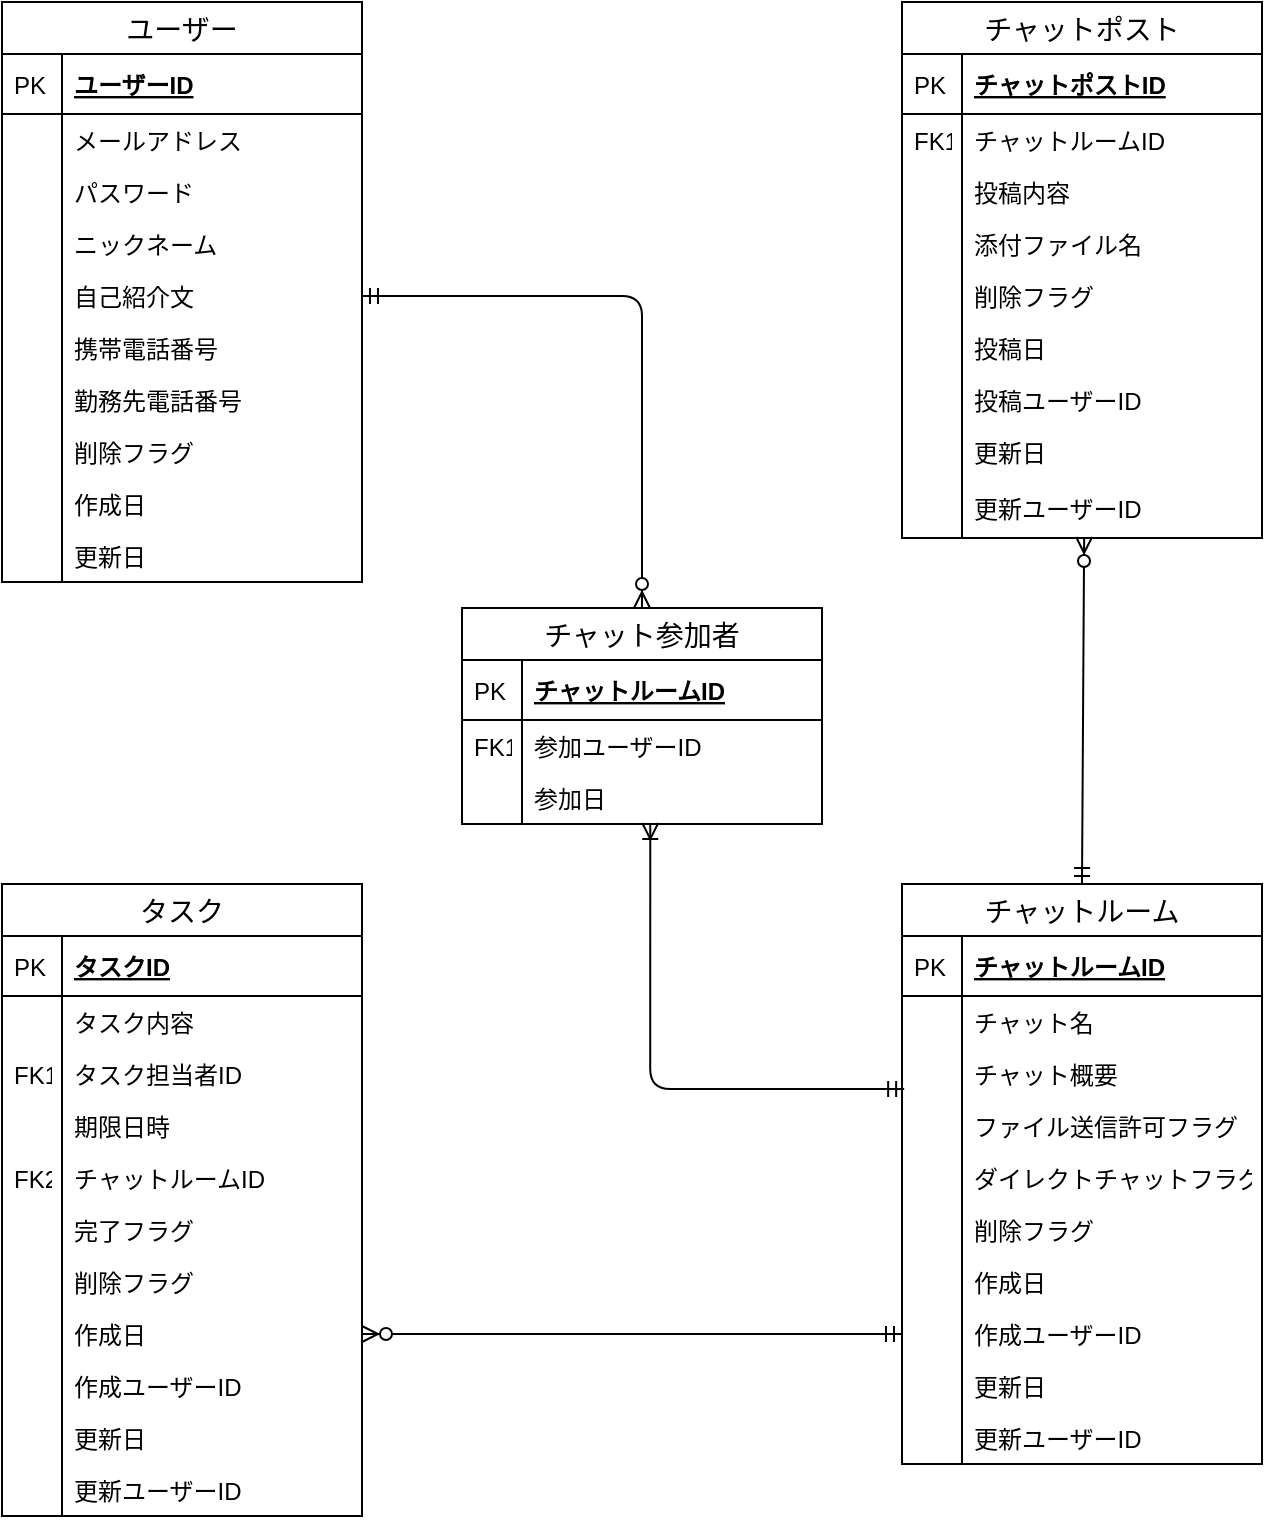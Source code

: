 <mxfile version="13.1.3">
    <diagram id="6hGFLwfOUW9BJ-s0fimq" name="Page-1">
        <mxGraphModel dx="1202" dy="880" grid="1" gridSize="10" guides="1" tooltips="1" connect="1" arrows="1" fold="1" page="1" pageScale="1" pageWidth="827" pageHeight="1169" math="0" shadow="0">
            <root>
                <mxCell id="0"/>
                <mxCell id="1" parent="0"/>
                <mxCell id="fFeSc8yLZqjDh52FjGIH-72" value="タスク" style="swimlane;fontStyle=0;childLayout=stackLayout;horizontal=1;startSize=26;horizontalStack=0;resizeParent=1;resizeParentMax=0;resizeLast=0;collapsible=1;marginBottom=0;align=center;fontSize=14;labelBackgroundColor=none;fillColor=none;" parent="1" vertex="1">
                    <mxGeometry x="100" y="600" width="180" height="316" as="geometry"/>
                </mxCell>
                <mxCell id="fFeSc8yLZqjDh52FjGIH-73" value="タスクID" style="shape=partialRectangle;top=0;left=0;right=0;bottom=1;align=left;verticalAlign=middle;fillColor=none;spacingLeft=34;spacingRight=4;overflow=hidden;rotatable=0;points=[[0,0.5],[1,0.5]];portConstraint=eastwest;dropTarget=0;fontStyle=5;fontSize=12;" parent="fFeSc8yLZqjDh52FjGIH-72" vertex="1">
                    <mxGeometry y="26" width="180" height="30" as="geometry"/>
                </mxCell>
                <mxCell id="fFeSc8yLZqjDh52FjGIH-74" value="PK" style="shape=partialRectangle;top=0;left=0;bottom=0;fillColor=none;align=left;verticalAlign=middle;spacingLeft=4;spacingRight=4;overflow=hidden;rotatable=0;points=[];portConstraint=eastwest;part=1;fontSize=12;" parent="fFeSc8yLZqjDh52FjGIH-73" vertex="1" connectable="0">
                    <mxGeometry width="30" height="30" as="geometry"/>
                </mxCell>
                <mxCell id="fFeSc8yLZqjDh52FjGIH-75" value="タスク内容" style="shape=partialRectangle;top=0;left=0;right=0;bottom=0;align=left;verticalAlign=top;fillColor=none;spacingLeft=34;spacingRight=4;overflow=hidden;rotatable=0;points=[[0,0.5],[1,0.5]];portConstraint=eastwest;dropTarget=0;fontSize=12;" parent="fFeSc8yLZqjDh52FjGIH-72" vertex="1">
                    <mxGeometry y="56" width="180" height="26" as="geometry"/>
                </mxCell>
                <mxCell id="fFeSc8yLZqjDh52FjGIH-76" value="" style="shape=partialRectangle;top=0;left=0;bottom=0;fillColor=none;align=left;verticalAlign=top;spacingLeft=4;spacingRight=4;overflow=hidden;rotatable=0;points=[];portConstraint=eastwest;part=1;fontSize=12;" parent="fFeSc8yLZqjDh52FjGIH-75" vertex="1" connectable="0">
                    <mxGeometry width="30" height="26" as="geometry"/>
                </mxCell>
                <mxCell id="fFeSc8yLZqjDh52FjGIH-77" value="タスク担当者ID" style="shape=partialRectangle;top=0;left=0;right=0;bottom=0;align=left;verticalAlign=top;fillColor=none;spacingLeft=34;spacingRight=4;overflow=hidden;rotatable=0;points=[[0,0.5],[1,0.5]];portConstraint=eastwest;dropTarget=0;fontSize=12;" parent="fFeSc8yLZqjDh52FjGIH-72" vertex="1">
                    <mxGeometry y="82" width="180" height="26" as="geometry"/>
                </mxCell>
                <mxCell id="fFeSc8yLZqjDh52FjGIH-78" value="FK1" style="shape=partialRectangle;top=0;left=0;bottom=0;fillColor=none;align=left;verticalAlign=top;spacingLeft=4;spacingRight=4;overflow=hidden;rotatable=0;points=[];portConstraint=eastwest;part=1;fontSize=12;" parent="fFeSc8yLZqjDh52FjGIH-77" vertex="1" connectable="0">
                    <mxGeometry width="30" height="26" as="geometry"/>
                </mxCell>
                <mxCell id="fFeSc8yLZqjDh52FjGIH-79" value="期限日時" style="shape=partialRectangle;top=0;left=0;right=0;bottom=0;align=left;verticalAlign=top;fillColor=none;spacingLeft=34;spacingRight=4;overflow=hidden;rotatable=0;points=[[0,0.5],[1,0.5]];portConstraint=eastwest;dropTarget=0;fontSize=12;" parent="fFeSc8yLZqjDh52FjGIH-72" vertex="1">
                    <mxGeometry y="108" width="180" height="26" as="geometry"/>
                </mxCell>
                <mxCell id="fFeSc8yLZqjDh52FjGIH-80" value="" style="shape=partialRectangle;top=0;left=0;bottom=0;fillColor=none;align=left;verticalAlign=top;spacingLeft=4;spacingRight=4;overflow=hidden;rotatable=0;points=[];portConstraint=eastwest;part=1;fontSize=12;" parent="fFeSc8yLZqjDh52FjGIH-79" vertex="1" connectable="0">
                    <mxGeometry width="30" height="26" as="geometry"/>
                </mxCell>
                <mxCell id="fFeSc8yLZqjDh52FjGIH-83" value="チャットルームID" style="shape=partialRectangle;top=0;left=0;right=0;bottom=0;align=left;verticalAlign=top;fillColor=none;spacingLeft=34;spacingRight=4;overflow=hidden;rotatable=0;points=[[0,0.5],[1,0.5]];portConstraint=eastwest;dropTarget=0;fontSize=12;" parent="fFeSc8yLZqjDh52FjGIH-72" vertex="1">
                    <mxGeometry y="134" width="180" height="26" as="geometry"/>
                </mxCell>
                <mxCell id="fFeSc8yLZqjDh52FjGIH-84" value="FK2" style="shape=partialRectangle;top=0;left=0;bottom=0;fillColor=none;align=left;verticalAlign=top;spacingLeft=4;spacingRight=4;overflow=hidden;rotatable=0;points=[];portConstraint=eastwest;part=1;fontSize=12;" parent="fFeSc8yLZqjDh52FjGIH-83" vertex="1" connectable="0">
                    <mxGeometry width="30" height="26" as="geometry"/>
                </mxCell>
                <mxCell id="fFeSc8yLZqjDh52FjGIH-85" value="完了フラグ" style="shape=partialRectangle;top=0;left=0;right=0;bottom=0;align=left;verticalAlign=top;fillColor=none;spacingLeft=34;spacingRight=4;overflow=hidden;rotatable=0;points=[[0,0.5],[1,0.5]];portConstraint=eastwest;dropTarget=0;fontSize=12;" parent="fFeSc8yLZqjDh52FjGIH-72" vertex="1">
                    <mxGeometry y="160" width="180" height="26" as="geometry"/>
                </mxCell>
                <mxCell id="fFeSc8yLZqjDh52FjGIH-86" value="" style="shape=partialRectangle;top=0;left=0;bottom=0;fillColor=none;align=left;verticalAlign=top;spacingLeft=4;spacingRight=4;overflow=hidden;rotatable=0;points=[];portConstraint=eastwest;part=1;fontSize=12;" parent="fFeSc8yLZqjDh52FjGIH-85" vertex="1" connectable="0">
                    <mxGeometry width="30" height="26" as="geometry"/>
                </mxCell>
                <mxCell id="fFeSc8yLZqjDh52FjGIH-87" value="削除フラグ" style="shape=partialRectangle;top=0;left=0;right=0;bottom=0;align=left;verticalAlign=top;fillColor=none;spacingLeft=34;spacingRight=4;overflow=hidden;rotatable=0;points=[[0,0.5],[1,0.5]];portConstraint=eastwest;dropTarget=0;fontSize=12;" parent="fFeSc8yLZqjDh52FjGIH-72" vertex="1">
                    <mxGeometry y="186" width="180" height="26" as="geometry"/>
                </mxCell>
                <mxCell id="fFeSc8yLZqjDh52FjGIH-88" value="" style="shape=partialRectangle;top=0;left=0;bottom=0;fillColor=none;align=left;verticalAlign=top;spacingLeft=4;spacingRight=4;overflow=hidden;rotatable=0;points=[];portConstraint=eastwest;part=1;fontSize=12;" parent="fFeSc8yLZqjDh52FjGIH-87" vertex="1" connectable="0">
                    <mxGeometry width="30" height="26" as="geometry"/>
                </mxCell>
                <mxCell id="fFeSc8yLZqjDh52FjGIH-89" value="作成日" style="shape=partialRectangle;top=0;left=0;right=0;bottom=0;align=left;verticalAlign=top;fillColor=none;spacingLeft=34;spacingRight=4;overflow=hidden;rotatable=0;points=[[0,0.5],[1,0.5]];portConstraint=eastwest;dropTarget=0;fontSize=12;" parent="fFeSc8yLZqjDh52FjGIH-72" vertex="1">
                    <mxGeometry y="212" width="180" height="26" as="geometry"/>
                </mxCell>
                <mxCell id="fFeSc8yLZqjDh52FjGIH-90" value="" style="shape=partialRectangle;top=0;left=0;bottom=0;fillColor=none;align=left;verticalAlign=top;spacingLeft=4;spacingRight=4;overflow=hidden;rotatable=0;points=[];portConstraint=eastwest;part=1;fontSize=12;" parent="fFeSc8yLZqjDh52FjGIH-89" vertex="1" connectable="0">
                    <mxGeometry width="30" height="26" as="geometry"/>
                </mxCell>
                <mxCell id="fFeSc8yLZqjDh52FjGIH-91" value="作成ユーザーID" style="shape=partialRectangle;top=0;left=0;right=0;bottom=0;align=left;verticalAlign=top;fillColor=none;spacingLeft=34;spacingRight=4;overflow=hidden;rotatable=0;points=[[0,0.5],[1,0.5]];portConstraint=eastwest;dropTarget=0;fontSize=12;" parent="fFeSc8yLZqjDh52FjGIH-72" vertex="1">
                    <mxGeometry y="238" width="180" height="26" as="geometry"/>
                </mxCell>
                <mxCell id="fFeSc8yLZqjDh52FjGIH-92" value="" style="shape=partialRectangle;top=0;left=0;bottom=0;fillColor=none;align=left;verticalAlign=top;spacingLeft=4;spacingRight=4;overflow=hidden;rotatable=0;points=[];portConstraint=eastwest;part=1;fontSize=12;" parent="fFeSc8yLZqjDh52FjGIH-91" vertex="1" connectable="0">
                    <mxGeometry width="30" height="26" as="geometry"/>
                </mxCell>
                <mxCell id="fFeSc8yLZqjDh52FjGIH-93" value="更新日" style="shape=partialRectangle;top=0;left=0;right=0;bottom=0;align=left;verticalAlign=top;fillColor=none;spacingLeft=34;spacingRight=4;overflow=hidden;rotatable=0;points=[[0,0.5],[1,0.5]];portConstraint=eastwest;dropTarget=0;fontSize=12;" parent="fFeSc8yLZqjDh52FjGIH-72" vertex="1">
                    <mxGeometry y="264" width="180" height="26" as="geometry"/>
                </mxCell>
                <mxCell id="fFeSc8yLZqjDh52FjGIH-94" value="" style="shape=partialRectangle;top=0;left=0;bottom=0;fillColor=none;align=left;verticalAlign=top;spacingLeft=4;spacingRight=4;overflow=hidden;rotatable=0;points=[];portConstraint=eastwest;part=1;fontSize=12;" parent="fFeSc8yLZqjDh52FjGIH-93" vertex="1" connectable="0">
                    <mxGeometry width="30" height="26" as="geometry"/>
                </mxCell>
                <mxCell id="fFeSc8yLZqjDh52FjGIH-95" value="更新ユーザーID" style="shape=partialRectangle;top=0;left=0;right=0;bottom=0;align=left;verticalAlign=top;fillColor=none;spacingLeft=34;spacingRight=4;overflow=hidden;rotatable=0;points=[[0,0.5],[1,0.5]];portConstraint=eastwest;dropTarget=0;fontSize=12;" parent="fFeSc8yLZqjDh52FjGIH-72" vertex="1">
                    <mxGeometry y="290" width="180" height="26" as="geometry"/>
                </mxCell>
                <mxCell id="fFeSc8yLZqjDh52FjGIH-96" value="" style="shape=partialRectangle;top=0;left=0;bottom=0;fillColor=none;align=left;verticalAlign=top;spacingLeft=4;spacingRight=4;overflow=hidden;rotatable=0;points=[];portConstraint=eastwest;part=1;fontSize=12;" parent="fFeSc8yLZqjDh52FjGIH-95" vertex="1" connectable="0">
                    <mxGeometry width="30" height="26" as="geometry"/>
                </mxCell>
                <mxCell id="fFeSc8yLZqjDh52FjGIH-50" value="チャットルーム" style="swimlane;fontStyle=0;childLayout=stackLayout;horizontal=1;startSize=26;horizontalStack=0;resizeParent=1;resizeParentMax=0;resizeLast=0;collapsible=1;marginBottom=0;align=center;fontSize=14;labelBackgroundColor=none;fillColor=none;" parent="1" vertex="1">
                    <mxGeometry x="550" y="600" width="180" height="290" as="geometry"/>
                </mxCell>
                <mxCell id="fFeSc8yLZqjDh52FjGIH-51" value="チャットルームID" style="shape=partialRectangle;top=0;left=0;right=0;bottom=1;align=left;verticalAlign=middle;fillColor=none;spacingLeft=34;spacingRight=4;overflow=hidden;rotatable=0;points=[[0,0.5],[1,0.5]];portConstraint=eastwest;dropTarget=0;fontStyle=5;fontSize=12;" parent="fFeSc8yLZqjDh52FjGIH-50" vertex="1">
                    <mxGeometry y="26" width="180" height="30" as="geometry"/>
                </mxCell>
                <mxCell id="fFeSc8yLZqjDh52FjGIH-52" value="PK" style="shape=partialRectangle;top=0;left=0;bottom=0;fillColor=none;align=left;verticalAlign=middle;spacingLeft=4;spacingRight=4;overflow=hidden;rotatable=0;points=[];portConstraint=eastwest;part=1;fontSize=12;" parent="fFeSc8yLZqjDh52FjGIH-51" vertex="1" connectable="0">
                    <mxGeometry width="30" height="30" as="geometry"/>
                </mxCell>
                <mxCell id="fFeSc8yLZqjDh52FjGIH-53" value="チャット名" style="shape=partialRectangle;top=0;left=0;right=0;bottom=0;align=left;verticalAlign=top;fillColor=none;spacingLeft=34;spacingRight=4;overflow=hidden;rotatable=0;points=[[0,0.5],[1,0.5]];portConstraint=eastwest;dropTarget=0;fontSize=12;" parent="fFeSc8yLZqjDh52FjGIH-50" vertex="1">
                    <mxGeometry y="56" width="180" height="26" as="geometry"/>
                </mxCell>
                <mxCell id="fFeSc8yLZqjDh52FjGIH-54" value="" style="shape=partialRectangle;top=0;left=0;bottom=0;fillColor=none;align=left;verticalAlign=top;spacingLeft=4;spacingRight=4;overflow=hidden;rotatable=0;points=[];portConstraint=eastwest;part=1;fontSize=12;" parent="fFeSc8yLZqjDh52FjGIH-53" vertex="1" connectable="0">
                    <mxGeometry width="30" height="26" as="geometry"/>
                </mxCell>
                <mxCell id="fFeSc8yLZqjDh52FjGIH-55" value="チャット概要" style="shape=partialRectangle;top=0;left=0;right=0;bottom=0;align=left;verticalAlign=top;fillColor=none;spacingLeft=34;spacingRight=4;overflow=hidden;rotatable=0;points=[[0,0.5],[1,0.5]];portConstraint=eastwest;dropTarget=0;fontSize=12;" parent="fFeSc8yLZqjDh52FjGIH-50" vertex="1">
                    <mxGeometry y="82" width="180" height="26" as="geometry"/>
                </mxCell>
                <mxCell id="fFeSc8yLZqjDh52FjGIH-56" value="" style="shape=partialRectangle;top=0;left=0;bottom=0;fillColor=none;align=left;verticalAlign=top;spacingLeft=4;spacingRight=4;overflow=hidden;rotatable=0;points=[];portConstraint=eastwest;part=1;fontSize=12;" parent="fFeSc8yLZqjDh52FjGIH-55" vertex="1" connectable="0">
                    <mxGeometry width="30" height="26" as="geometry"/>
                </mxCell>
                <mxCell id="fFeSc8yLZqjDh52FjGIH-57" value="ファイル送信許可フラグ" style="shape=partialRectangle;top=0;left=0;right=0;bottom=0;align=left;verticalAlign=top;fillColor=none;spacingLeft=34;spacingRight=4;overflow=hidden;rotatable=0;points=[[0,0.5],[1,0.5]];portConstraint=eastwest;dropTarget=0;fontSize=12;" parent="fFeSc8yLZqjDh52FjGIH-50" vertex="1">
                    <mxGeometry y="108" width="180" height="26" as="geometry"/>
                </mxCell>
                <mxCell id="fFeSc8yLZqjDh52FjGIH-58" value="" style="shape=partialRectangle;top=0;left=0;bottom=0;fillColor=none;align=left;verticalAlign=top;spacingLeft=4;spacingRight=4;overflow=hidden;rotatable=0;points=[];portConstraint=eastwest;part=1;fontSize=12;" parent="fFeSc8yLZqjDh52FjGIH-57" vertex="1" connectable="0">
                    <mxGeometry width="30" height="26" as="geometry"/>
                </mxCell>
                <mxCell id="fFeSc8yLZqjDh52FjGIH-62" value="ダイレクトチャットフラグ" style="shape=partialRectangle;top=0;left=0;right=0;bottom=0;align=left;verticalAlign=top;fillColor=none;spacingLeft=34;spacingRight=4;overflow=hidden;rotatable=0;points=[[0,0.5],[1,0.5]];portConstraint=eastwest;dropTarget=0;fontSize=12;" parent="fFeSc8yLZqjDh52FjGIH-50" vertex="1">
                    <mxGeometry y="134" width="180" height="26" as="geometry"/>
                </mxCell>
                <mxCell id="fFeSc8yLZqjDh52FjGIH-63" value="" style="shape=partialRectangle;top=0;left=0;bottom=0;fillColor=none;align=left;verticalAlign=top;spacingLeft=4;spacingRight=4;overflow=hidden;rotatable=0;points=[];portConstraint=eastwest;part=1;fontSize=12;" parent="fFeSc8yLZqjDh52FjGIH-62" vertex="1" connectable="0">
                    <mxGeometry width="30" height="26" as="geometry"/>
                </mxCell>
                <mxCell id="fFeSc8yLZqjDh52FjGIH-97" value="削除フラグ" style="shape=partialRectangle;top=0;left=0;right=0;bottom=0;align=left;verticalAlign=top;fillColor=none;spacingLeft=34;spacingRight=4;overflow=hidden;rotatable=0;points=[[0,0.5],[1,0.5]];portConstraint=eastwest;dropTarget=0;fontSize=12;" parent="fFeSc8yLZqjDh52FjGIH-50" vertex="1">
                    <mxGeometry y="160" width="180" height="26" as="geometry"/>
                </mxCell>
                <mxCell id="fFeSc8yLZqjDh52FjGIH-98" value="" style="shape=partialRectangle;top=0;left=0;bottom=0;fillColor=none;align=left;verticalAlign=top;spacingLeft=4;spacingRight=4;overflow=hidden;rotatable=0;points=[];portConstraint=eastwest;part=1;fontSize=12;" parent="fFeSc8yLZqjDh52FjGIH-97" vertex="1" connectable="0">
                    <mxGeometry width="30" height="26" as="geometry"/>
                </mxCell>
                <mxCell id="fFeSc8yLZqjDh52FjGIH-99" value="作成日" style="shape=partialRectangle;top=0;left=0;right=0;bottom=0;align=left;verticalAlign=top;fillColor=none;spacingLeft=34;spacingRight=4;overflow=hidden;rotatable=0;points=[[0,0.5],[1,0.5]];portConstraint=eastwest;dropTarget=0;fontSize=12;" parent="fFeSc8yLZqjDh52FjGIH-50" vertex="1">
                    <mxGeometry y="186" width="180" height="26" as="geometry"/>
                </mxCell>
                <mxCell id="fFeSc8yLZqjDh52FjGIH-100" value="" style="shape=partialRectangle;top=0;left=0;bottom=0;fillColor=none;align=left;verticalAlign=top;spacingLeft=4;spacingRight=4;overflow=hidden;rotatable=0;points=[];portConstraint=eastwest;part=1;fontSize=12;" parent="fFeSc8yLZqjDh52FjGIH-99" vertex="1" connectable="0">
                    <mxGeometry width="30" height="26" as="geometry"/>
                </mxCell>
                <mxCell id="fFeSc8yLZqjDh52FjGIH-101" value="作成ユーザーID" style="shape=partialRectangle;top=0;left=0;right=0;bottom=0;align=left;verticalAlign=top;fillColor=none;spacingLeft=34;spacingRight=4;overflow=hidden;rotatable=0;points=[[0,0.5],[1,0.5]];portConstraint=eastwest;dropTarget=0;fontSize=12;" parent="fFeSc8yLZqjDh52FjGIH-50" vertex="1">
                    <mxGeometry y="212" width="180" height="26" as="geometry"/>
                </mxCell>
                <mxCell id="fFeSc8yLZqjDh52FjGIH-102" value="" style="shape=partialRectangle;top=0;left=0;bottom=0;fillColor=none;align=left;verticalAlign=top;spacingLeft=4;spacingRight=4;overflow=hidden;rotatable=0;points=[];portConstraint=eastwest;part=1;fontSize=12;" parent="fFeSc8yLZqjDh52FjGIH-101" vertex="1" connectable="0">
                    <mxGeometry width="30" height="26" as="geometry"/>
                </mxCell>
                <mxCell id="fFeSc8yLZqjDh52FjGIH-103" value="更新日" style="shape=partialRectangle;top=0;left=0;right=0;bottom=0;align=left;verticalAlign=top;fillColor=none;spacingLeft=34;spacingRight=4;overflow=hidden;rotatable=0;points=[[0,0.5],[1,0.5]];portConstraint=eastwest;dropTarget=0;fontSize=12;" parent="fFeSc8yLZqjDh52FjGIH-50" vertex="1">
                    <mxGeometry y="238" width="180" height="26" as="geometry"/>
                </mxCell>
                <mxCell id="fFeSc8yLZqjDh52FjGIH-104" value="" style="shape=partialRectangle;top=0;left=0;bottom=0;fillColor=none;align=left;verticalAlign=top;spacingLeft=4;spacingRight=4;overflow=hidden;rotatable=0;points=[];portConstraint=eastwest;part=1;fontSize=12;" parent="fFeSc8yLZqjDh52FjGIH-103" vertex="1" connectable="0">
                    <mxGeometry width="30" height="26" as="geometry"/>
                </mxCell>
                <mxCell id="fFeSc8yLZqjDh52FjGIH-105" value="更新ユーザーID" style="shape=partialRectangle;top=0;left=0;right=0;bottom=0;align=left;verticalAlign=top;fillColor=none;spacingLeft=34;spacingRight=4;overflow=hidden;rotatable=0;points=[[0,0.5],[1,0.5]];portConstraint=eastwest;dropTarget=0;fontSize=12;" parent="fFeSc8yLZqjDh52FjGIH-50" vertex="1">
                    <mxGeometry y="264" width="180" height="26" as="geometry"/>
                </mxCell>
                <mxCell id="fFeSc8yLZqjDh52FjGIH-106" value="" style="shape=partialRectangle;top=0;left=0;bottom=0;fillColor=none;align=left;verticalAlign=top;spacingLeft=4;spacingRight=4;overflow=hidden;rotatable=0;points=[];portConstraint=eastwest;part=1;fontSize=12;" parent="fFeSc8yLZqjDh52FjGIH-105" vertex="1" connectable="0">
                    <mxGeometry width="30" height="26" as="geometry"/>
                </mxCell>
                <mxCell id="fFeSc8yLZqjDh52FjGIH-1" value="ユーザー" style="swimlane;fontStyle=0;childLayout=stackLayout;horizontal=1;startSize=26;horizontalStack=0;resizeParent=1;resizeParentMax=0;resizeLast=0;collapsible=1;marginBottom=0;align=center;fontSize=14;" parent="1" vertex="1">
                    <mxGeometry x="100" y="159" width="180" height="290" as="geometry">
                        <mxRectangle x="80" y="160" width="70" height="26" as="alternateBounds"/>
                    </mxGeometry>
                </mxCell>
                <mxCell id="fFeSc8yLZqjDh52FjGIH-2" value="ユーザーID" style="shape=partialRectangle;top=0;left=0;right=0;bottom=1;align=left;verticalAlign=middle;fillColor=none;spacingLeft=34;spacingRight=4;overflow=hidden;rotatable=0;points=[[0,0.5],[1,0.5]];portConstraint=eastwest;dropTarget=0;fontStyle=5;fontSize=12;" parent="fFeSc8yLZqjDh52FjGIH-1" vertex="1">
                    <mxGeometry y="26" width="180" height="30" as="geometry"/>
                </mxCell>
                <mxCell id="fFeSc8yLZqjDh52FjGIH-3" value="PK" style="shape=partialRectangle;top=0;left=0;bottom=0;fillColor=none;align=left;verticalAlign=middle;spacingLeft=4;spacingRight=4;overflow=hidden;rotatable=0;points=[];portConstraint=eastwest;part=1;fontSize=12;" parent="fFeSc8yLZqjDh52FjGIH-2" vertex="1" connectable="0">
                    <mxGeometry width="30" height="30" as="geometry"/>
                </mxCell>
                <mxCell id="fFeSc8yLZqjDh52FjGIH-4" value="メールアドレス" style="shape=partialRectangle;top=0;left=0;right=0;bottom=0;align=left;verticalAlign=top;fillColor=none;spacingLeft=34;spacingRight=4;overflow=hidden;rotatable=0;points=[[0,0.5],[1,0.5]];portConstraint=eastwest;dropTarget=0;fontSize=12;" parent="fFeSc8yLZqjDh52FjGIH-1" vertex="1">
                    <mxGeometry y="56" width="180" height="26" as="geometry"/>
                </mxCell>
                <mxCell id="fFeSc8yLZqjDh52FjGIH-5" value="" style="shape=partialRectangle;top=0;left=0;bottom=0;fillColor=none;align=left;verticalAlign=top;spacingLeft=4;spacingRight=4;overflow=hidden;rotatable=0;points=[];portConstraint=eastwest;part=1;fontSize=12;" parent="fFeSc8yLZqjDh52FjGIH-4" vertex="1" connectable="0">
                    <mxGeometry width="30" height="26" as="geometry"/>
                </mxCell>
                <mxCell id="fFeSc8yLZqjDh52FjGIH-20" value="パスワード" style="shape=partialRectangle;top=0;left=0;right=0;bottom=0;align=left;verticalAlign=top;fillColor=none;spacingLeft=34;spacingRight=4;overflow=hidden;rotatable=0;points=[[0,0.5],[1,0.5]];portConstraint=eastwest;dropTarget=0;fontSize=12;" parent="fFeSc8yLZqjDh52FjGIH-1" vertex="1">
                    <mxGeometry y="82" width="180" height="26" as="geometry"/>
                </mxCell>
                <mxCell id="fFeSc8yLZqjDh52FjGIH-21" value="" style="shape=partialRectangle;top=0;left=0;bottom=0;fillColor=none;align=left;verticalAlign=top;spacingLeft=4;spacingRight=4;overflow=hidden;rotatable=0;points=[];portConstraint=eastwest;part=1;fontSize=12;" parent="fFeSc8yLZqjDh52FjGIH-20" vertex="1" connectable="0">
                    <mxGeometry width="30" height="26" as="geometry"/>
                </mxCell>
                <mxCell id="fFeSc8yLZqjDh52FjGIH-6" value="ニックネーム" style="shape=partialRectangle;top=0;left=0;right=0;bottom=0;align=left;verticalAlign=top;fillColor=none;spacingLeft=34;spacingRight=4;overflow=hidden;rotatable=0;points=[[0,0.5],[1,0.5]];portConstraint=eastwest;dropTarget=0;fontSize=12;labelBackgroundColor=none;" parent="fFeSc8yLZqjDh52FjGIH-1" vertex="1">
                    <mxGeometry y="108" width="180" height="26" as="geometry"/>
                </mxCell>
                <mxCell id="fFeSc8yLZqjDh52FjGIH-7" value="" style="shape=partialRectangle;top=0;left=0;bottom=0;fillColor=none;align=left;verticalAlign=top;spacingLeft=4;spacingRight=4;overflow=hidden;rotatable=0;points=[];portConstraint=eastwest;part=1;fontSize=12;" parent="fFeSc8yLZqjDh52FjGIH-6" vertex="1" connectable="0">
                    <mxGeometry width="30" height="26" as="geometry"/>
                </mxCell>
                <mxCell id="fFeSc8yLZqjDh52FjGIH-8" value="自己紹介文" style="shape=partialRectangle;top=0;left=0;right=0;bottom=0;align=left;verticalAlign=top;fillColor=none;spacingLeft=34;spacingRight=4;overflow=hidden;rotatable=0;points=[[0,0.5],[1,0.5]];portConstraint=eastwest;dropTarget=0;fontSize=12;" parent="fFeSc8yLZqjDh52FjGIH-1" vertex="1">
                    <mxGeometry y="134" width="180" height="26" as="geometry"/>
                </mxCell>
                <mxCell id="fFeSc8yLZqjDh52FjGIH-9" value="" style="shape=partialRectangle;top=0;left=0;bottom=0;fillColor=none;align=left;verticalAlign=top;spacingLeft=4;spacingRight=4;overflow=hidden;rotatable=0;points=[];portConstraint=eastwest;part=1;fontSize=12;" parent="fFeSc8yLZqjDh52FjGIH-8" vertex="1" connectable="0">
                    <mxGeometry width="30" height="26" as="geometry"/>
                </mxCell>
                <mxCell id="fFeSc8yLZqjDh52FjGIH-14" value="携帯電話番号" style="shape=partialRectangle;top=0;left=0;right=0;bottom=0;align=left;verticalAlign=top;fillColor=none;spacingLeft=34;spacingRight=4;overflow=hidden;rotatable=0;points=[[0,0.5],[1,0.5]];portConstraint=eastwest;dropTarget=0;fontSize=12;" parent="fFeSc8yLZqjDh52FjGIH-1" vertex="1">
                    <mxGeometry y="160" width="180" height="26" as="geometry"/>
                </mxCell>
                <mxCell id="fFeSc8yLZqjDh52FjGIH-15" value="" style="shape=partialRectangle;top=0;left=0;bottom=0;fillColor=none;align=left;verticalAlign=top;spacingLeft=4;spacingRight=4;overflow=hidden;rotatable=0;points=[];portConstraint=eastwest;part=1;fontSize=12;" parent="fFeSc8yLZqjDh52FjGIH-14" vertex="1" connectable="0">
                    <mxGeometry width="30" height="26" as="geometry"/>
                </mxCell>
                <mxCell id="fFeSc8yLZqjDh52FjGIH-16" value="勤務先電話番号" style="shape=partialRectangle;top=0;left=0;right=0;bottom=0;align=left;verticalAlign=top;fillColor=none;spacingLeft=34;spacingRight=4;overflow=hidden;rotatable=0;points=[[0,0.5],[1,0.5]];portConstraint=eastwest;dropTarget=0;fontSize=12;" parent="fFeSc8yLZqjDh52FjGIH-1" vertex="1">
                    <mxGeometry y="186" width="180" height="26" as="geometry"/>
                </mxCell>
                <mxCell id="fFeSc8yLZqjDh52FjGIH-17" value="" style="shape=partialRectangle;top=0;left=0;bottom=0;fillColor=none;align=left;verticalAlign=top;spacingLeft=4;spacingRight=4;overflow=hidden;rotatable=0;points=[];portConstraint=eastwest;part=1;fontSize=12;" parent="fFeSc8yLZqjDh52FjGIH-16" vertex="1" connectable="0">
                    <mxGeometry width="30" height="26" as="geometry"/>
                </mxCell>
                <mxCell id="fFeSc8yLZqjDh52FjGIH-18" value="削除フラグ" style="shape=partialRectangle;top=0;left=0;right=0;bottom=0;align=left;verticalAlign=top;fillColor=none;spacingLeft=34;spacingRight=4;overflow=hidden;rotatable=0;points=[[0,0.5],[1,0.5]];portConstraint=eastwest;dropTarget=0;fontSize=12;" parent="fFeSc8yLZqjDh52FjGIH-1" vertex="1">
                    <mxGeometry y="212" width="180" height="26" as="geometry"/>
                </mxCell>
                <mxCell id="fFeSc8yLZqjDh52FjGIH-19" value="" style="shape=partialRectangle;top=0;left=0;bottom=0;fillColor=none;align=left;verticalAlign=top;spacingLeft=4;spacingRight=4;overflow=hidden;rotatable=0;points=[];portConstraint=eastwest;part=1;fontSize=12;" parent="fFeSc8yLZqjDh52FjGIH-18" vertex="1" connectable="0">
                    <mxGeometry width="30" height="26" as="geometry"/>
                </mxCell>
                <mxCell id="fFeSc8yLZqjDh52FjGIH-67" value="作成日" style="shape=partialRectangle;top=0;left=0;right=0;bottom=0;align=left;verticalAlign=top;fillColor=none;spacingLeft=34;spacingRight=4;overflow=hidden;rotatable=0;points=[[0,0.5],[1,0.5]];portConstraint=eastwest;dropTarget=0;fontSize=12;" parent="fFeSc8yLZqjDh52FjGIH-1" vertex="1">
                    <mxGeometry y="238" width="180" height="26" as="geometry"/>
                </mxCell>
                <mxCell id="fFeSc8yLZqjDh52FjGIH-68" value="" style="shape=partialRectangle;top=0;left=0;bottom=0;fillColor=none;align=left;verticalAlign=top;spacingLeft=4;spacingRight=4;overflow=hidden;rotatable=0;points=[];portConstraint=eastwest;part=1;fontSize=12;" parent="fFeSc8yLZqjDh52FjGIH-67" vertex="1" connectable="0">
                    <mxGeometry width="30" height="26" as="geometry"/>
                </mxCell>
                <mxCell id="fFeSc8yLZqjDh52FjGIH-69" value="更新日" style="shape=partialRectangle;top=0;left=0;right=0;bottom=0;align=left;verticalAlign=top;fillColor=none;spacingLeft=34;spacingRight=4;overflow=hidden;rotatable=0;points=[[0,0.5],[1,0.5]];portConstraint=eastwest;dropTarget=0;fontSize=12;" parent="fFeSc8yLZqjDh52FjGIH-1" vertex="1">
                    <mxGeometry y="264" width="180" height="26" as="geometry"/>
                </mxCell>
                <mxCell id="fFeSc8yLZqjDh52FjGIH-70" value="" style="shape=partialRectangle;top=0;left=0;bottom=0;fillColor=none;align=left;verticalAlign=top;spacingLeft=4;spacingRight=4;overflow=hidden;rotatable=0;points=[];portConstraint=eastwest;part=1;fontSize=12;" parent="fFeSc8yLZqjDh52FjGIH-69" vertex="1" connectable="0">
                    <mxGeometry width="30" height="26" as="geometry"/>
                </mxCell>
                <mxCell id="2" value="チャット参加者" style="swimlane;fontStyle=0;childLayout=stackLayout;horizontal=1;startSize=26;horizontalStack=0;resizeParent=1;resizeParentMax=0;resizeLast=0;collapsible=1;marginBottom=0;align=center;fontSize=14;" vertex="1" parent="1">
                    <mxGeometry x="330" y="462" width="180" height="108" as="geometry"/>
                </mxCell>
                <mxCell id="3" value="チャットルームID" style="shape=partialRectangle;top=0;left=0;right=0;bottom=1;align=left;verticalAlign=middle;fillColor=none;spacingLeft=34;spacingRight=4;overflow=hidden;rotatable=0;points=[[0,0.5],[1,0.5]];portConstraint=eastwest;dropTarget=0;fontStyle=5;fontSize=12;" vertex="1" parent="2">
                    <mxGeometry y="26" width="180" height="30" as="geometry"/>
                </mxCell>
                <mxCell id="4" value="PK" style="shape=partialRectangle;top=0;left=0;bottom=0;fillColor=none;align=left;verticalAlign=middle;spacingLeft=4;spacingRight=4;overflow=hidden;rotatable=0;points=[];portConstraint=eastwest;part=1;fontSize=12;" vertex="1" connectable="0" parent="3">
                    <mxGeometry width="30" height="30" as="geometry"/>
                </mxCell>
                <mxCell id="5" value="参加ユーザーID" style="shape=partialRectangle;top=0;left=0;right=0;bottom=0;align=left;verticalAlign=top;fillColor=none;spacingLeft=34;spacingRight=4;overflow=hidden;rotatable=0;points=[[0,0.5],[1,0.5]];portConstraint=eastwest;dropTarget=0;fontSize=12;" vertex="1" parent="2">
                    <mxGeometry y="56" width="180" height="26" as="geometry"/>
                </mxCell>
                <mxCell id="6" value="FK1" style="shape=partialRectangle;top=0;left=0;bottom=0;fillColor=none;align=left;verticalAlign=top;spacingLeft=4;spacingRight=4;overflow=hidden;rotatable=0;points=[];portConstraint=eastwest;part=1;fontSize=12;" vertex="1" connectable="0" parent="5">
                    <mxGeometry width="30" height="26" as="geometry"/>
                </mxCell>
                <mxCell id="7" value="参加日" style="shape=partialRectangle;top=0;left=0;right=0;bottom=0;align=left;verticalAlign=top;fillColor=none;spacingLeft=34;spacingRight=4;overflow=hidden;rotatable=0;points=[[0,0.5],[1,0.5]];portConstraint=eastwest;dropTarget=0;fontSize=12;" vertex="1" parent="2">
                    <mxGeometry y="82" width="180" height="26" as="geometry"/>
                </mxCell>
                <mxCell id="8" value="" style="shape=partialRectangle;top=0;left=0;bottom=0;fillColor=none;align=left;verticalAlign=top;spacingLeft=4;spacingRight=4;overflow=hidden;rotatable=0;points=[];portConstraint=eastwest;part=1;fontSize=12;" vertex="1" connectable="0" parent="7">
                    <mxGeometry width="30" height="26" as="geometry"/>
                </mxCell>
                <mxCell id="18" value="" style="edgeStyle=orthogonalEdgeStyle;fontSize=12;html=1;endArrow=ERzeroToMany;startArrow=ERmandOne;exitX=1;exitY=0.5;exitDx=0;exitDy=0;entryX=0.5;entryY=0;entryDx=0;entryDy=0;" edge="1" parent="1" source="fFeSc8yLZqjDh52FjGIH-8" target="2">
                    <mxGeometry width="100" height="100" relative="1" as="geometry">
                        <mxPoint x="314" y="340" as="sourcePoint"/>
                        <mxPoint x="414" y="240" as="targetPoint"/>
                    </mxGeometry>
                </mxCell>
                <mxCell id="20" value="" style="edgeStyle=orthogonalEdgeStyle;fontSize=12;html=1;endArrow=ERoneToMany;startArrow=ERmandOne;exitX=0.006;exitY=0.789;exitDx=0;exitDy=0;entryX=0.523;entryY=0.981;entryDx=0;entryDy=0;entryPerimeter=0;exitPerimeter=0;" edge="1" parent="1" source="fFeSc8yLZqjDh52FjGIH-55" target="7">
                    <mxGeometry width="100" height="100" relative="1" as="geometry">
                        <mxPoint x="490" y="590" as="sourcePoint"/>
                        <mxPoint x="590" y="490" as="targetPoint"/>
                    </mxGeometry>
                </mxCell>
                <mxCell id="fFeSc8yLZqjDh52FjGIH-26" value="チャットポスト" style="swimlane;fontStyle=0;childLayout=stackLayout;horizontal=1;startSize=26;horizontalStack=0;resizeParent=1;resizeParentMax=0;resizeLast=0;collapsible=1;marginBottom=0;align=center;fontSize=14;labelBackgroundColor=none;fillColor=none;" parent="1" vertex="1">
                    <mxGeometry x="550" y="159" width="180" height="268" as="geometry"/>
                </mxCell>
                <mxCell id="fFeSc8yLZqjDh52FjGIH-27" value="チャットポストID" style="shape=partialRectangle;top=0;left=0;right=0;bottom=1;align=left;verticalAlign=middle;fillColor=none;spacingLeft=34;spacingRight=4;overflow=hidden;rotatable=0;points=[[0,0.5],[1,0.5]];portConstraint=eastwest;dropTarget=0;fontStyle=5;fontSize=12;" parent="fFeSc8yLZqjDh52FjGIH-26" vertex="1">
                    <mxGeometry y="26" width="180" height="30" as="geometry"/>
                </mxCell>
                <mxCell id="fFeSc8yLZqjDh52FjGIH-28" value="PK" style="shape=partialRectangle;top=0;left=0;bottom=0;fillColor=none;align=left;verticalAlign=middle;spacingLeft=4;spacingRight=4;overflow=hidden;rotatable=0;points=[];portConstraint=eastwest;part=1;fontSize=12;" parent="fFeSc8yLZqjDh52FjGIH-27" vertex="1" connectable="0">
                    <mxGeometry width="30" height="30" as="geometry"/>
                </mxCell>
                <mxCell id="fFeSc8yLZqjDh52FjGIH-29" value="チャットルームID" style="shape=partialRectangle;top=0;left=0;right=0;bottom=0;align=left;verticalAlign=top;fillColor=none;spacingLeft=34;spacingRight=4;overflow=hidden;rotatable=0;points=[[0,0.5],[1,0.5]];portConstraint=eastwest;dropTarget=0;fontSize=12;" parent="fFeSc8yLZqjDh52FjGIH-26" vertex="1">
                    <mxGeometry y="56" width="180" height="26" as="geometry"/>
                </mxCell>
                <mxCell id="fFeSc8yLZqjDh52FjGIH-30" value="FK1" style="shape=partialRectangle;top=0;left=0;bottom=0;fillColor=none;align=left;verticalAlign=top;spacingLeft=4;spacingRight=4;overflow=hidden;rotatable=0;points=[];portConstraint=eastwest;part=1;fontSize=12;" parent="fFeSc8yLZqjDh52FjGIH-29" vertex="1" connectable="0">
                    <mxGeometry width="30" height="26" as="geometry"/>
                </mxCell>
                <mxCell id="fFeSc8yLZqjDh52FjGIH-31" value="投稿内容" style="shape=partialRectangle;top=0;left=0;right=0;bottom=0;align=left;verticalAlign=top;fillColor=none;spacingLeft=34;spacingRight=4;overflow=hidden;rotatable=0;points=[[0,0.5],[1,0.5]];portConstraint=eastwest;dropTarget=0;fontSize=12;" parent="fFeSc8yLZqjDh52FjGIH-26" vertex="1">
                    <mxGeometry y="82" width="180" height="26" as="geometry"/>
                </mxCell>
                <mxCell id="fFeSc8yLZqjDh52FjGIH-32" value="" style="shape=partialRectangle;top=0;left=0;bottom=0;fillColor=none;align=left;verticalAlign=top;spacingLeft=4;spacingRight=4;overflow=hidden;rotatable=0;points=[];portConstraint=eastwest;part=1;fontSize=12;" parent="fFeSc8yLZqjDh52FjGIH-31" vertex="1" connectable="0">
                    <mxGeometry width="30" height="26" as="geometry"/>
                </mxCell>
                <mxCell id="fFeSc8yLZqjDh52FjGIH-111" value="添付ファイル名" style="shape=partialRectangle;top=0;left=0;right=0;bottom=0;align=left;verticalAlign=top;fillColor=none;spacingLeft=34;spacingRight=4;overflow=hidden;rotatable=0;points=[[0,0.5],[1,0.5]];portConstraint=eastwest;dropTarget=0;fontSize=12;" parent="fFeSc8yLZqjDh52FjGIH-26" vertex="1">
                    <mxGeometry y="108" width="180" height="26" as="geometry"/>
                </mxCell>
                <mxCell id="fFeSc8yLZqjDh52FjGIH-112" value="" style="shape=partialRectangle;top=0;left=0;bottom=0;fillColor=none;align=left;verticalAlign=top;spacingLeft=4;spacingRight=4;overflow=hidden;rotatable=0;points=[];portConstraint=eastwest;part=1;fontSize=12;" parent="fFeSc8yLZqjDh52FjGIH-111" vertex="1" connectable="0">
                    <mxGeometry width="30" height="26" as="geometry"/>
                </mxCell>
                <mxCell id="fFeSc8yLZqjDh52FjGIH-109" value="削除フラグ" style="shape=partialRectangle;top=0;left=0;right=0;bottom=0;align=left;verticalAlign=top;fillColor=none;spacingLeft=34;spacingRight=4;overflow=hidden;rotatable=0;points=[[0,0.5],[1,0.5]];portConstraint=eastwest;dropTarget=0;fontSize=12;" parent="fFeSc8yLZqjDh52FjGIH-26" vertex="1">
                    <mxGeometry y="134" width="180" height="26" as="geometry"/>
                </mxCell>
                <mxCell id="fFeSc8yLZqjDh52FjGIH-110" value="" style="shape=partialRectangle;top=0;left=0;bottom=0;fillColor=none;align=left;verticalAlign=top;spacingLeft=4;spacingRight=4;overflow=hidden;rotatable=0;points=[];portConstraint=eastwest;part=1;fontSize=12;" parent="fFeSc8yLZqjDh52FjGIH-109" vertex="1" connectable="0">
                    <mxGeometry width="30" height="26" as="geometry"/>
                </mxCell>
                <mxCell id="fFeSc8yLZqjDh52FjGIH-107" value="投稿日" style="shape=partialRectangle;top=0;left=0;right=0;bottom=0;align=left;verticalAlign=top;fillColor=none;spacingLeft=34;spacingRight=4;overflow=hidden;rotatable=0;points=[[0,0.5],[1,0.5]];portConstraint=eastwest;dropTarget=0;fontSize=12;" parent="fFeSc8yLZqjDh52FjGIH-26" vertex="1">
                    <mxGeometry y="160" width="180" height="26" as="geometry"/>
                </mxCell>
                <mxCell id="fFeSc8yLZqjDh52FjGIH-108" value="" style="shape=partialRectangle;top=0;left=0;bottom=0;fillColor=none;align=left;verticalAlign=top;spacingLeft=4;spacingRight=4;overflow=hidden;rotatable=0;points=[];portConstraint=eastwest;part=1;fontSize=12;" parent="fFeSc8yLZqjDh52FjGIH-107" vertex="1" connectable="0">
                    <mxGeometry width="30" height="26" as="geometry"/>
                </mxCell>
                <mxCell id="fFeSc8yLZqjDh52FjGIH-33" value="投稿ユーザーID" style="shape=partialRectangle;top=0;left=0;right=0;bottom=0;align=left;verticalAlign=top;fillColor=none;spacingLeft=34;spacingRight=4;overflow=hidden;rotatable=0;points=[[0,0.5],[1,0.5]];portConstraint=eastwest;dropTarget=0;fontSize=12;" parent="fFeSc8yLZqjDh52FjGIH-26" vertex="1">
                    <mxGeometry y="186" width="180" height="26" as="geometry"/>
                </mxCell>
                <mxCell id="fFeSc8yLZqjDh52FjGIH-34" value="" style="shape=partialRectangle;top=0;left=0;bottom=0;fillColor=none;align=left;verticalAlign=top;spacingLeft=4;spacingRight=4;overflow=hidden;rotatable=0;points=[];portConstraint=eastwest;part=1;fontSize=12;" parent="fFeSc8yLZqjDh52FjGIH-33" vertex="1" connectable="0">
                    <mxGeometry width="30" height="26" as="geometry"/>
                </mxCell>
                <mxCell id="fFeSc8yLZqjDh52FjGIH-113" value="更新日" style="shape=partialRectangle;top=0;left=0;right=0;bottom=0;align=left;verticalAlign=top;fillColor=none;spacingLeft=34;spacingRight=4;overflow=hidden;rotatable=0;points=[[0,0.5],[1,0.5]];portConstraint=eastwest;dropTarget=0;fontSize=12;" parent="fFeSc8yLZqjDh52FjGIH-26" vertex="1">
                    <mxGeometry y="212" width="180" height="28" as="geometry"/>
                </mxCell>
                <mxCell id="fFeSc8yLZqjDh52FjGIH-114" value="" style="shape=partialRectangle;top=0;left=0;bottom=0;fillColor=none;align=left;verticalAlign=top;spacingLeft=4;spacingRight=4;overflow=hidden;rotatable=0;points=[];portConstraint=eastwest;part=1;fontSize=12;" parent="fFeSc8yLZqjDh52FjGIH-113" vertex="1" connectable="0">
                    <mxGeometry width="30" height="28" as="geometry"/>
                </mxCell>
                <mxCell id="16" value="更新ユーザーID" style="shape=partialRectangle;top=0;left=0;right=0;bottom=0;align=left;verticalAlign=top;fillColor=none;spacingLeft=34;spacingRight=4;overflow=hidden;rotatable=0;points=[[0,0.5],[1,0.5]];portConstraint=eastwest;dropTarget=0;fontSize=12;" vertex="1" parent="fFeSc8yLZqjDh52FjGIH-26">
                    <mxGeometry y="240" width="180" height="28" as="geometry"/>
                </mxCell>
                <mxCell id="17" value="" style="shape=partialRectangle;top=0;left=0;bottom=0;fillColor=none;align=left;verticalAlign=top;spacingLeft=4;spacingRight=4;overflow=hidden;rotatable=0;points=[];portConstraint=eastwest;part=1;fontSize=12;" vertex="1" connectable="0" parent="16">
                    <mxGeometry width="30" height="28" as="geometry"/>
                </mxCell>
                <mxCell id="21" value="" style="fontSize=12;html=1;endArrow=ERzeroToMany;startArrow=ERmandOne;exitX=0.5;exitY=0;exitDx=0;exitDy=0;entryX=0.506;entryY=0.982;entryDx=0;entryDy=0;entryPerimeter=0;" edge="1" parent="1" source="fFeSc8yLZqjDh52FjGIH-50" target="16">
                    <mxGeometry width="100" height="100" relative="1" as="geometry">
                        <mxPoint x="490" y="590" as="sourcePoint"/>
                        <mxPoint x="590" y="490" as="targetPoint"/>
                    </mxGeometry>
                </mxCell>
                <mxCell id="22" value="" style="fontSize=12;html=1;endArrow=ERzeroToMany;startArrow=ERmandOne;exitX=0;exitY=0.5;exitDx=0;exitDy=0;entryX=1;entryY=0.5;entryDx=0;entryDy=0;" edge="1" parent="1" source="fFeSc8yLZqjDh52FjGIH-101" target="fFeSc8yLZqjDh52FjGIH-89">
                    <mxGeometry width="100" height="100" relative="1" as="geometry">
                        <mxPoint x="490" y="590" as="sourcePoint"/>
                        <mxPoint x="590" y="490" as="targetPoint"/>
                    </mxGeometry>
                </mxCell>
            </root>
        </mxGraphModel>
    </diagram>
</mxfile>